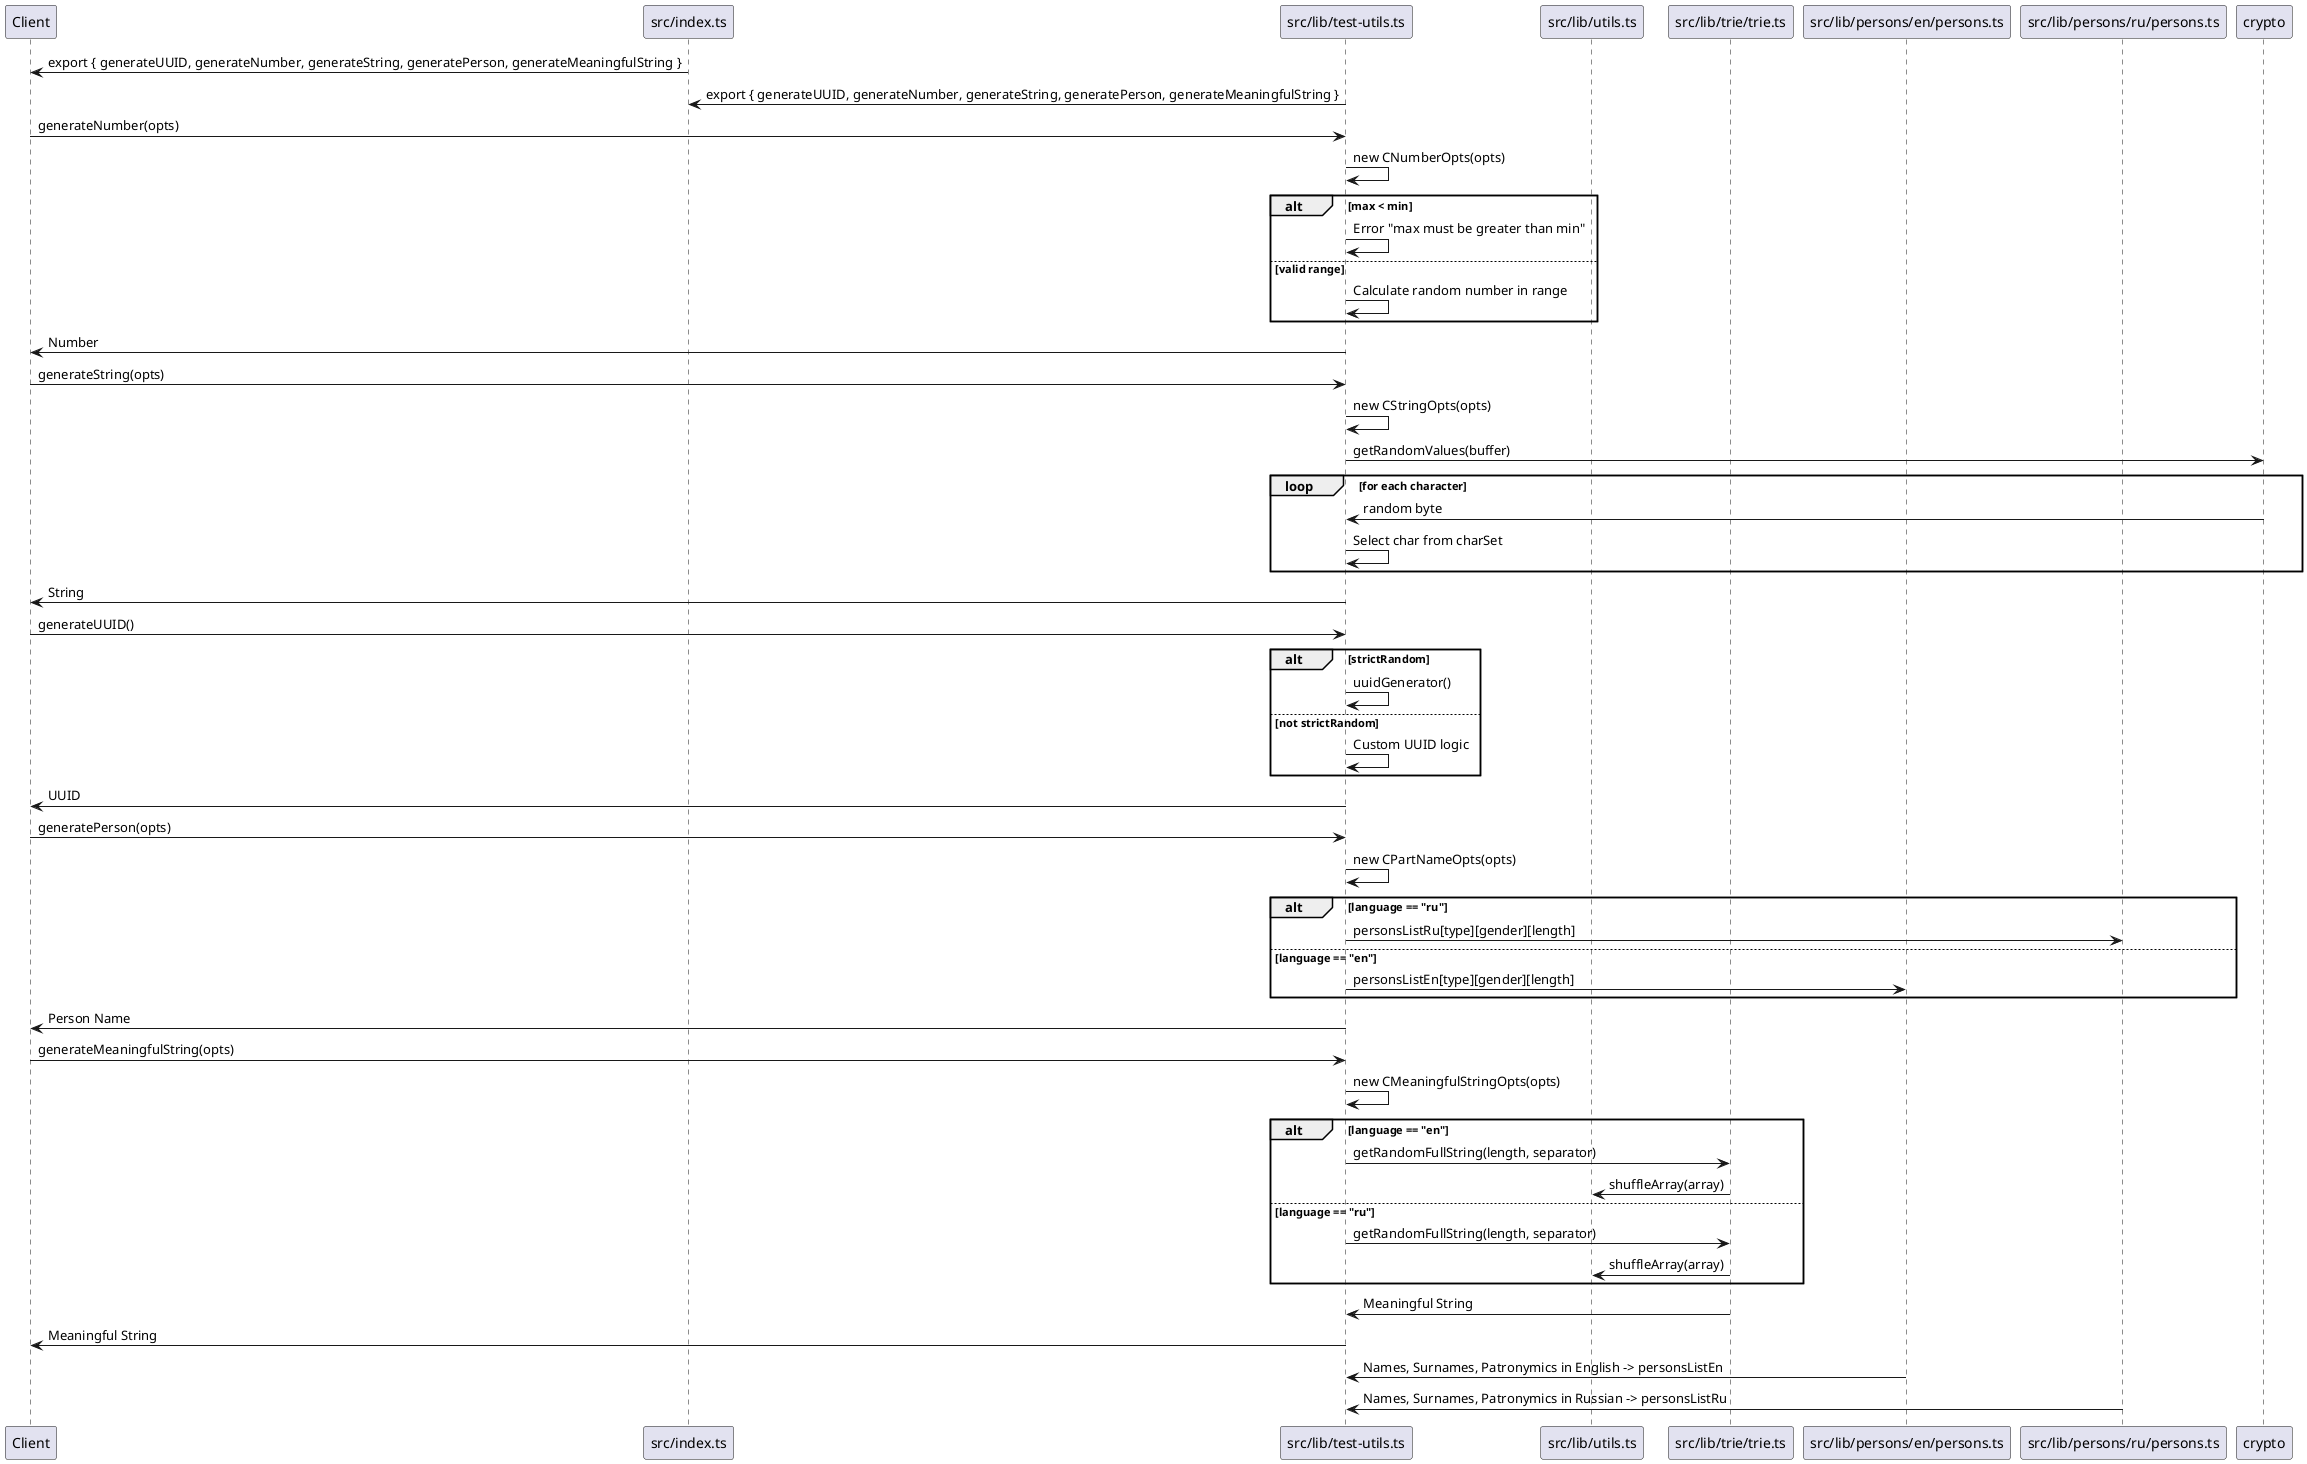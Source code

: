 @startuml
participant "Client" as client
participant "src/index.ts" as index
participant "src/lib/test-utils.ts" as test_utils
participant "src/lib/utils.ts" as utils
participant "src/lib/trie/trie.ts" as trie
participant "src/lib/persons/en/persons.ts" as en_persons
participant "src/lib/persons/ru/persons.ts" as ru_persons
participant "crypto" as crypto

index -> client: export { generateUUID, generateNumber, generateString, generatePerson, generateMeaningfulString }
test_utils -> index: export { generateUUID, generateNumber, generateString, generatePerson, generateMeaningfulString }

client -> test_utils: generateNumber(opts)
test_utils -> test_utils: new CNumberOpts(opts)
alt max < min
    test_utils -> test_utils: Error "max must be greater than min"
else valid range
    test_utils -> test_utils: Calculate random number in range
end
test_utils -> client: Number

client -> test_utils: generateString(opts)
test_utils -> test_utils: new CStringOpts(opts)
test_utils -> crypto: getRandomValues(buffer)
loop for each character
    crypto -> test_utils: random byte
    test_utils -> test_utils: Select char from charSet
end
test_utils -> client: String

client -> test_utils: generateUUID()
alt strictRandom
    test_utils -> test_utils: uuidGenerator()
else not strictRandom
    test_utils -> test_utils: Custom UUID logic
end
test_utils -> client: UUID

client -> test_utils: generatePerson(opts)
test_utils -> test_utils: new CPartNameOpts(opts)
alt language == "ru"
    test_utils -> ru_persons: personsListRu[type][gender][length]
else language == "en"
    test_utils -> en_persons: personsListEn[type][gender][length]
end
test_utils -> client: Person Name

client -> test_utils: generateMeaningfulString(opts)
test_utils -> test_utils: new CMeaningfulStringOpts(opts)
alt language == "en"
    test_utils -> trie: getRandomFullString(length, separator)
    trie -> utils: shuffleArray(array)
else language == "ru"
    test_utils -> trie: getRandomFullString(length, separator)
    trie -> utils: shuffleArray(array)
end
trie -> test_utils: Meaningful String
test_utils -> client: Meaningful String
en_persons -> test_utils: Names, Surnames, Patronymics in English -> personsListEn
ru_persons -> test_utils: Names, Surnames, Patronymics in Russian -> personsListRu
@enduml